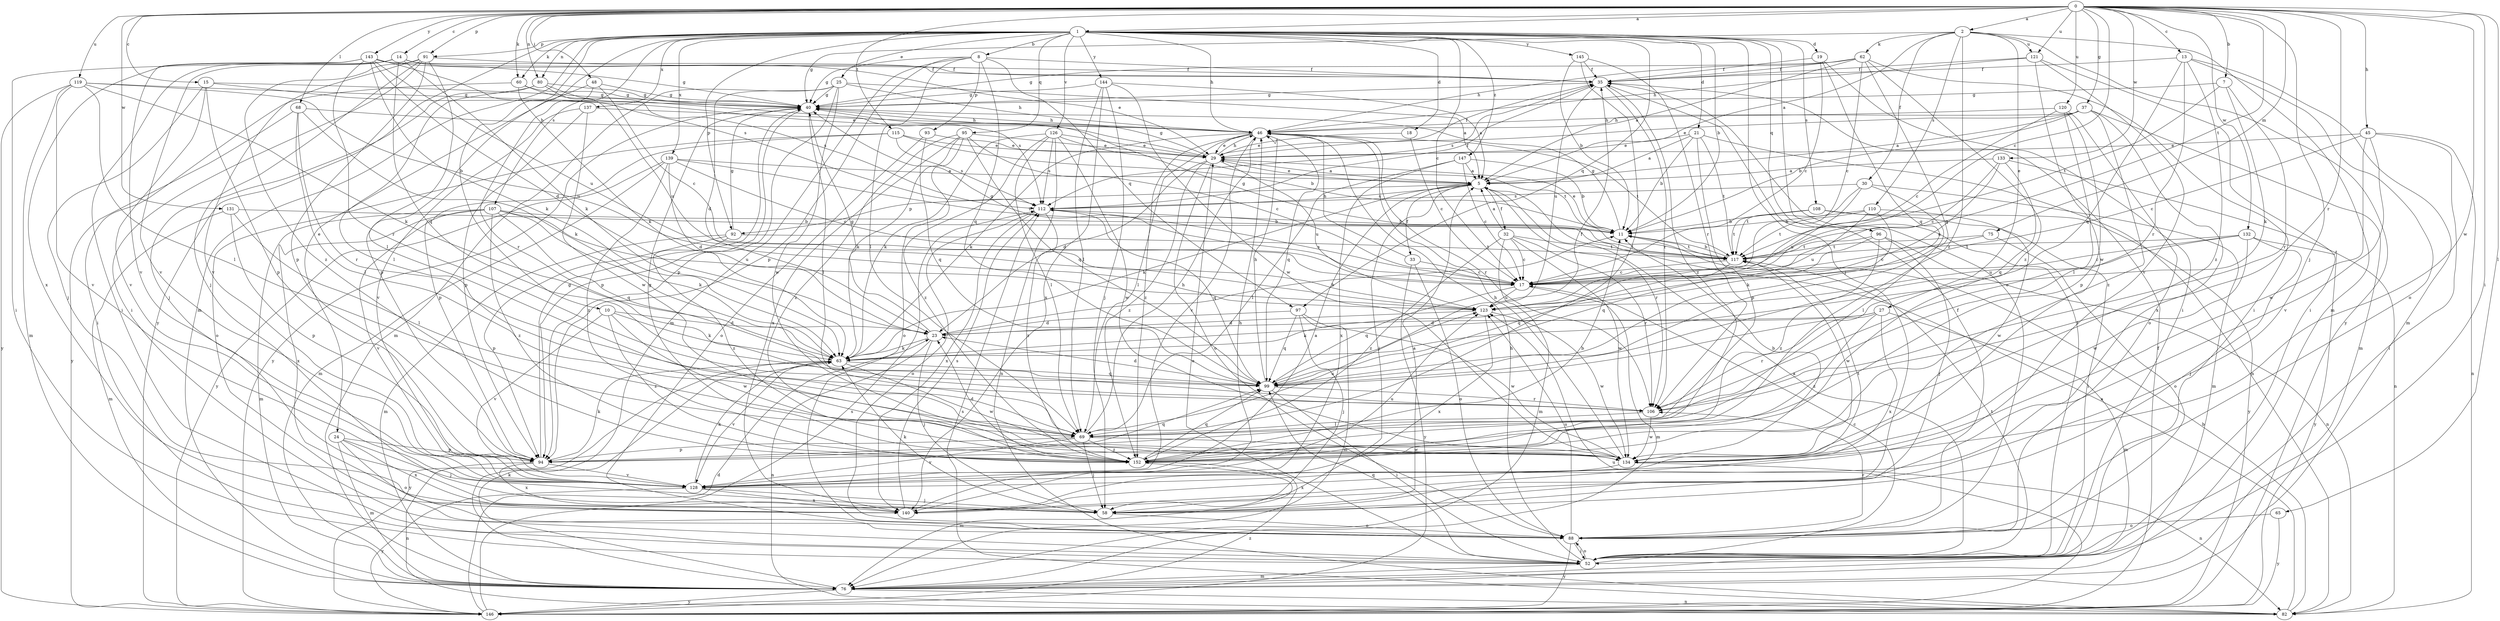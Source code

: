 strict digraph  {
0;
1;
2;
5;
7;
8;
10;
11;
13;
14;
15;
17;
18;
19;
21;
23;
24;
25;
27;
29;
30;
32;
33;
35;
37;
40;
45;
46;
48;
52;
58;
60;
62;
63;
65;
68;
69;
75;
76;
80;
82;
88;
91;
92;
93;
94;
95;
96;
97;
99;
106;
107;
108;
110;
112;
115;
117;
119;
120;
121;
123;
126;
128;
131;
132;
133;
134;
137;
139;
140;
143;
144;
145;
146;
147;
152;
0 -> 1  [label=a];
0 -> 2  [label=a];
0 -> 7  [label=b];
0 -> 13  [label=c];
0 -> 14  [label=c];
0 -> 15  [label=c];
0 -> 17  [label=c];
0 -> 37  [label=g];
0 -> 45  [label=h];
0 -> 48  [label=i];
0 -> 52  [label=i];
0 -> 58  [label=j];
0 -> 60  [label=k];
0 -> 65  [label=l];
0 -> 68  [label=l];
0 -> 75  [label=m];
0 -> 80  [label=n];
0 -> 91  [label=p];
0 -> 106  [label=r];
0 -> 115  [label=t];
0 -> 117  [label=t];
0 -> 119  [label=u];
0 -> 120  [label=u];
0 -> 121  [label=u];
0 -> 131  [label=w];
0 -> 132  [label=w];
0 -> 133  [label=w];
0 -> 134  [label=w];
0 -> 143  [label=y];
1 -> 8  [label=b];
1 -> 10  [label=b];
1 -> 11  [label=b];
1 -> 17  [label=c];
1 -> 18  [label=d];
1 -> 19  [label=d];
1 -> 21  [label=d];
1 -> 24  [label=e];
1 -> 25  [label=e];
1 -> 46  [label=h];
1 -> 58  [label=j];
1 -> 60  [label=k];
1 -> 76  [label=m];
1 -> 80  [label=n];
1 -> 88  [label=o];
1 -> 91  [label=p];
1 -> 92  [label=p];
1 -> 95  [label=q];
1 -> 96  [label=q];
1 -> 97  [label=q];
1 -> 107  [label=s];
1 -> 108  [label=s];
1 -> 126  [label=v];
1 -> 137  [label=x];
1 -> 139  [label=x];
1 -> 144  [label=y];
1 -> 145  [label=y];
1 -> 146  [label=y];
1 -> 147  [label=z];
2 -> 5  [label=a];
2 -> 27  [label=e];
2 -> 30  [label=f];
2 -> 40  [label=g];
2 -> 62  [label=k];
2 -> 76  [label=m];
2 -> 110  [label=s];
2 -> 121  [label=u];
2 -> 146  [label=y];
2 -> 152  [label=z];
5 -> 29  [label=e];
5 -> 32  [label=f];
5 -> 33  [label=f];
5 -> 58  [label=j];
5 -> 63  [label=k];
5 -> 92  [label=p];
5 -> 106  [label=r];
5 -> 112  [label=s];
7 -> 40  [label=g];
7 -> 63  [label=k];
7 -> 106  [label=r];
7 -> 117  [label=t];
8 -> 35  [label=f];
8 -> 40  [label=g];
8 -> 69  [label=l];
8 -> 76  [label=m];
8 -> 93  [label=p];
8 -> 94  [label=p];
8 -> 97  [label=q];
8 -> 99  [label=q];
10 -> 23  [label=d];
10 -> 63  [label=k];
10 -> 128  [label=v];
10 -> 134  [label=w];
10 -> 152  [label=z];
11 -> 29  [label=e];
11 -> 40  [label=g];
11 -> 117  [label=t];
13 -> 35  [label=f];
13 -> 76  [label=m];
13 -> 88  [label=o];
13 -> 99  [label=q];
13 -> 106  [label=r];
13 -> 152  [label=z];
14 -> 35  [label=f];
14 -> 40  [label=g];
14 -> 52  [label=i];
14 -> 63  [label=k];
14 -> 99  [label=q];
14 -> 128  [label=v];
14 -> 140  [label=x];
15 -> 29  [label=e];
15 -> 40  [label=g];
15 -> 58  [label=j];
15 -> 94  [label=p];
15 -> 128  [label=v];
17 -> 40  [label=g];
17 -> 76  [label=m];
17 -> 99  [label=q];
17 -> 112  [label=s];
17 -> 123  [label=u];
18 -> 17  [label=c];
18 -> 29  [label=e];
19 -> 17  [label=c];
19 -> 35  [label=f];
19 -> 52  [label=i];
19 -> 99  [label=q];
21 -> 5  [label=a];
21 -> 11  [label=b];
21 -> 29  [label=e];
21 -> 82  [label=n];
21 -> 94  [label=p];
21 -> 117  [label=t];
23 -> 11  [label=b];
23 -> 40  [label=g];
23 -> 58  [label=j];
23 -> 63  [label=k];
23 -> 82  [label=n];
24 -> 58  [label=j];
24 -> 76  [label=m];
24 -> 88  [label=o];
24 -> 94  [label=p];
24 -> 140  [label=x];
25 -> 5  [label=a];
25 -> 23  [label=d];
25 -> 40  [label=g];
25 -> 46  [label=h];
25 -> 76  [label=m];
25 -> 94  [label=p];
25 -> 134  [label=w];
27 -> 23  [label=d];
27 -> 63  [label=k];
27 -> 76  [label=m];
27 -> 106  [label=r];
27 -> 140  [label=x];
27 -> 152  [label=z];
29 -> 5  [label=a];
29 -> 23  [label=d];
29 -> 35  [label=f];
29 -> 40  [label=g];
29 -> 46  [label=h];
29 -> 88  [label=o];
29 -> 123  [label=u];
29 -> 152  [label=z];
30 -> 69  [label=l];
30 -> 76  [label=m];
30 -> 112  [label=s];
30 -> 117  [label=t];
30 -> 123  [label=u];
32 -> 5  [label=a];
32 -> 17  [label=c];
32 -> 76  [label=m];
32 -> 106  [label=r];
32 -> 117  [label=t];
32 -> 134  [label=w];
32 -> 152  [label=z];
33 -> 17  [label=c];
33 -> 46  [label=h];
33 -> 88  [label=o];
33 -> 146  [label=y];
35 -> 40  [label=g];
35 -> 106  [label=r];
35 -> 112  [label=s];
35 -> 123  [label=u];
35 -> 152  [label=z];
37 -> 5  [label=a];
37 -> 11  [label=b];
37 -> 29  [label=e];
37 -> 46  [label=h];
37 -> 76  [label=m];
37 -> 140  [label=x];
37 -> 152  [label=z];
40 -> 46  [label=h];
40 -> 69  [label=l];
40 -> 94  [label=p];
40 -> 146  [label=y];
45 -> 17  [label=c];
45 -> 29  [label=e];
45 -> 52  [label=i];
45 -> 82  [label=n];
45 -> 128  [label=v];
45 -> 134  [label=w];
46 -> 29  [label=e];
46 -> 63  [label=k];
46 -> 69  [label=l];
46 -> 99  [label=q];
46 -> 106  [label=r];
46 -> 117  [label=t];
46 -> 128  [label=v];
46 -> 152  [label=z];
48 -> 17  [label=c];
48 -> 40  [label=g];
48 -> 94  [label=p];
48 -> 106  [label=r];
52 -> 5  [label=a];
52 -> 17  [label=c];
52 -> 29  [label=e];
52 -> 35  [label=f];
52 -> 46  [label=h];
52 -> 76  [label=m];
52 -> 88  [label=o];
52 -> 99  [label=q];
52 -> 117  [label=t];
58 -> 5  [label=a];
58 -> 63  [label=k];
58 -> 88  [label=o];
60 -> 40  [label=g];
60 -> 52  [label=i];
60 -> 63  [label=k];
60 -> 112  [label=s];
62 -> 5  [label=a];
62 -> 17  [label=c];
62 -> 35  [label=f];
62 -> 40  [label=g];
62 -> 46  [label=h];
62 -> 52  [label=i];
62 -> 99  [label=q];
62 -> 152  [label=z];
63 -> 99  [label=q];
63 -> 128  [label=v];
63 -> 134  [label=w];
63 -> 146  [label=y];
65 -> 88  [label=o];
65 -> 146  [label=y];
68 -> 46  [label=h];
68 -> 63  [label=k];
68 -> 69  [label=l];
68 -> 106  [label=r];
68 -> 146  [label=y];
69 -> 46  [label=h];
69 -> 58  [label=j];
69 -> 94  [label=p];
69 -> 123  [label=u];
69 -> 128  [label=v];
69 -> 134  [label=w];
69 -> 152  [label=z];
75 -> 17  [label=c];
75 -> 88  [label=o];
75 -> 117  [label=t];
76 -> 63  [label=k];
76 -> 82  [label=n];
76 -> 146  [label=y];
80 -> 40  [label=g];
80 -> 58  [label=j];
80 -> 69  [label=l];
80 -> 112  [label=s];
80 -> 123  [label=u];
82 -> 5  [label=a];
82 -> 11  [label=b];
82 -> 112  [label=s];
88 -> 35  [label=f];
88 -> 52  [label=i];
88 -> 106  [label=r];
88 -> 123  [label=u];
88 -> 146  [label=y];
91 -> 35  [label=f];
91 -> 52  [label=i];
91 -> 58  [label=j];
91 -> 69  [label=l];
91 -> 94  [label=p];
91 -> 128  [label=v];
91 -> 152  [label=z];
92 -> 40  [label=g];
92 -> 76  [label=m];
92 -> 94  [label=p];
92 -> 117  [label=t];
92 -> 152  [label=z];
93 -> 29  [label=e];
93 -> 88  [label=o];
93 -> 99  [label=q];
94 -> 40  [label=g];
94 -> 63  [label=k];
94 -> 82  [label=n];
94 -> 99  [label=q];
94 -> 128  [label=v];
94 -> 140  [label=x];
95 -> 17  [label=c];
95 -> 29  [label=e];
95 -> 63  [label=k];
95 -> 88  [label=o];
95 -> 99  [label=q];
95 -> 140  [label=x];
95 -> 152  [label=z];
96 -> 58  [label=j];
96 -> 82  [label=n];
96 -> 99  [label=q];
96 -> 117  [label=t];
96 -> 152  [label=z];
97 -> 23  [label=d];
97 -> 58  [label=j];
97 -> 76  [label=m];
97 -> 99  [label=q];
97 -> 134  [label=w];
99 -> 23  [label=d];
99 -> 35  [label=f];
99 -> 46  [label=h];
99 -> 52  [label=i];
99 -> 106  [label=r];
106 -> 69  [label=l];
106 -> 134  [label=w];
107 -> 11  [label=b];
107 -> 63  [label=k];
107 -> 76  [label=m];
107 -> 99  [label=q];
107 -> 123  [label=u];
107 -> 128  [label=v];
107 -> 140  [label=x];
107 -> 152  [label=z];
108 -> 11  [label=b];
108 -> 52  [label=i];
108 -> 117  [label=t];
108 -> 146  [label=y];
110 -> 11  [label=b];
110 -> 63  [label=k];
110 -> 117  [label=t];
110 -> 123  [label=u];
110 -> 134  [label=w];
112 -> 11  [label=b];
112 -> 35  [label=f];
112 -> 88  [label=o];
112 -> 99  [label=q];
112 -> 140  [label=x];
112 -> 152  [label=z];
115 -> 11  [label=b];
115 -> 29  [label=e];
115 -> 88  [label=o];
115 -> 94  [label=p];
115 -> 112  [label=s];
117 -> 11  [label=b];
117 -> 17  [label=c];
117 -> 40  [label=g];
117 -> 99  [label=q];
117 -> 134  [label=w];
119 -> 40  [label=g];
119 -> 63  [label=k];
119 -> 69  [label=l];
119 -> 76  [label=m];
119 -> 123  [label=u];
119 -> 128  [label=v];
119 -> 146  [label=y];
120 -> 17  [label=c];
120 -> 46  [label=h];
120 -> 69  [label=l];
120 -> 88  [label=o];
120 -> 94  [label=p];
121 -> 35  [label=f];
121 -> 46  [label=h];
121 -> 52  [label=i];
121 -> 128  [label=v];
121 -> 134  [label=w];
123 -> 23  [label=d];
123 -> 134  [label=w];
123 -> 140  [label=x];
126 -> 29  [label=e];
126 -> 63  [label=k];
126 -> 69  [label=l];
126 -> 82  [label=n];
126 -> 112  [label=s];
126 -> 117  [label=t];
126 -> 134  [label=w];
126 -> 152  [label=z];
128 -> 5  [label=a];
128 -> 58  [label=j];
128 -> 63  [label=k];
128 -> 117  [label=t];
128 -> 123  [label=u];
128 -> 140  [label=x];
128 -> 146  [label=y];
131 -> 11  [label=b];
131 -> 69  [label=l];
131 -> 76  [label=m];
131 -> 94  [label=p];
132 -> 17  [label=c];
132 -> 58  [label=j];
132 -> 117  [label=t];
132 -> 123  [label=u];
132 -> 134  [label=w];
132 -> 146  [label=y];
133 -> 5  [label=a];
133 -> 17  [label=c];
133 -> 82  [label=n];
133 -> 99  [label=q];
133 -> 123  [label=u];
134 -> 11  [label=b];
134 -> 46  [label=h];
134 -> 82  [label=n];
134 -> 140  [label=x];
137 -> 46  [label=h];
137 -> 94  [label=p];
137 -> 128  [label=v];
137 -> 134  [label=w];
139 -> 5  [label=a];
139 -> 17  [label=c];
139 -> 23  [label=d];
139 -> 76  [label=m];
139 -> 117  [label=t];
139 -> 146  [label=y];
139 -> 152  [label=z];
140 -> 46  [label=h];
140 -> 112  [label=s];
143 -> 23  [label=d];
143 -> 29  [label=e];
143 -> 35  [label=f];
143 -> 52  [label=i];
143 -> 63  [label=k];
143 -> 106  [label=r];
143 -> 112  [label=s];
143 -> 123  [label=u];
143 -> 128  [label=v];
144 -> 5  [label=a];
144 -> 40  [label=g];
144 -> 58  [label=j];
144 -> 69  [label=l];
144 -> 134  [label=w];
144 -> 140  [label=x];
145 -> 11  [label=b];
145 -> 35  [label=f];
145 -> 69  [label=l];
145 -> 106  [label=r];
146 -> 23  [label=d];
146 -> 35  [label=f];
146 -> 112  [label=s];
146 -> 123  [label=u];
146 -> 152  [label=z];
147 -> 5  [label=a];
147 -> 11  [label=b];
147 -> 17  [label=c];
147 -> 69  [label=l];
147 -> 140  [label=x];
152 -> 11  [label=b];
152 -> 23  [label=d];
152 -> 40  [label=g];
152 -> 76  [label=m];
152 -> 99  [label=q];
}
